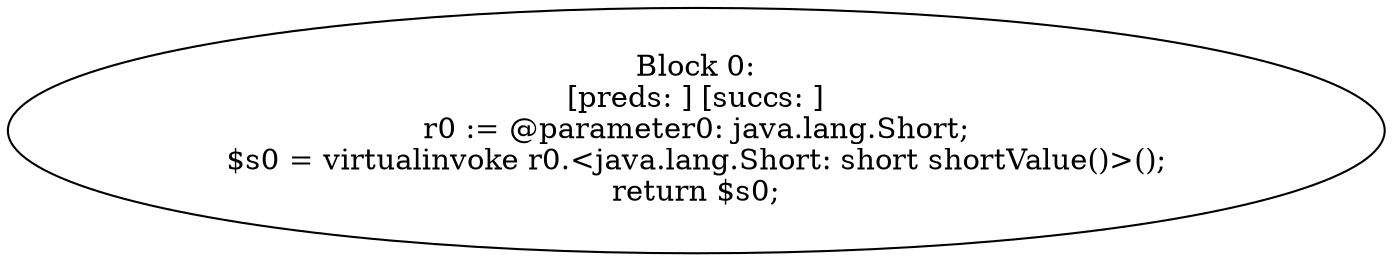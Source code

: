 digraph "unitGraph" {
    "Block 0:
[preds: ] [succs: ]
r0 := @parameter0: java.lang.Short;
$s0 = virtualinvoke r0.<java.lang.Short: short shortValue()>();
return $s0;
"
}
